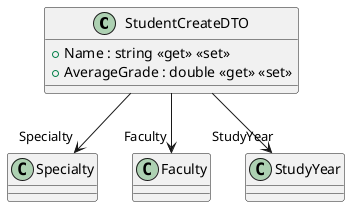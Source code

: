 @startuml
class StudentCreateDTO {
    + Name : string <<get>> <<set>>
    + AverageGrade : double <<get>> <<set>>
}
StudentCreateDTO --> "Specialty" Specialty
StudentCreateDTO --> "Faculty" Faculty
StudentCreateDTO --> "StudyYear" StudyYear
@enduml
